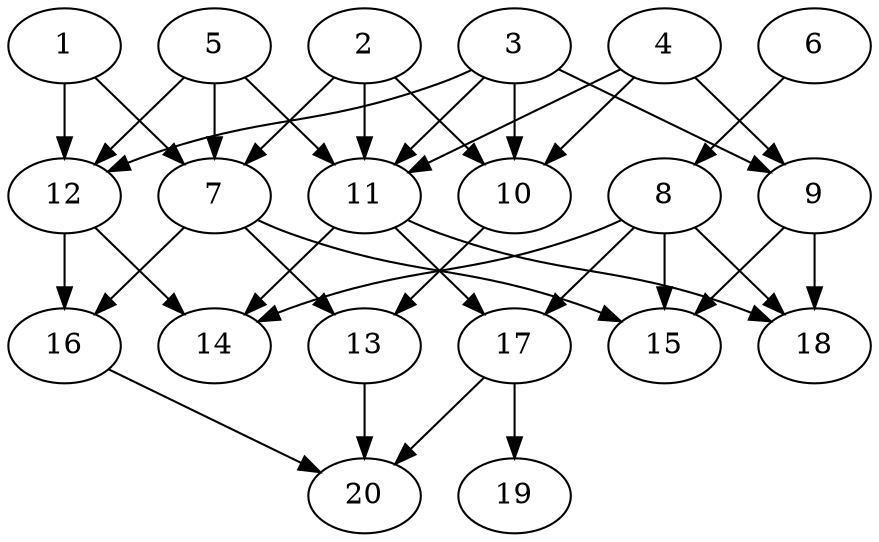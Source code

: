 // DAG automatically generated by daggen at Wed Jul 24 21:21:55 2019
// ./daggen --dot -n 20 --ccr 0.4 --fat 0.8 --regular 0.5 --density 0.6 --mindata 5242880 --maxdata 52428800 
digraph G {
  1 [size="122659840", alpha="0.02", expect_size="49063936"] 
  1 -> 7 [size ="49063936"]
  1 -> 12 [size ="49063936"]
  2 [size="19473920", alpha="0.02", expect_size="7789568"] 
  2 -> 7 [size ="7789568"]
  2 -> 10 [size ="7789568"]
  2 -> 11 [size ="7789568"]
  3 [size="31070720", alpha="0.18", expect_size="12428288"] 
  3 -> 9 [size ="12428288"]
  3 -> 10 [size ="12428288"]
  3 -> 11 [size ="12428288"]
  3 -> 12 [size ="12428288"]
  4 [size="46822400", alpha="0.11", expect_size="18728960"] 
  4 -> 9 [size ="18728960"]
  4 -> 10 [size ="18728960"]
  4 -> 11 [size ="18728960"]
  5 [size="28584960", alpha="0.18", expect_size="11433984"] 
  5 -> 7 [size ="11433984"]
  5 -> 11 [size ="11433984"]
  5 -> 12 [size ="11433984"]
  6 [size="43228160", alpha="0.08", expect_size="17291264"] 
  6 -> 8 [size ="17291264"]
  7 [size="62031360", alpha="0.01", expect_size="24812544"] 
  7 -> 13 [size ="24812544"]
  7 -> 15 [size ="24812544"]
  7 -> 16 [size ="24812544"]
  8 [size="56629760", alpha="0.14", expect_size="22651904"] 
  8 -> 14 [size ="22651904"]
  8 -> 15 [size ="22651904"]
  8 -> 17 [size ="22651904"]
  8 -> 18 [size ="22651904"]
  9 [size="32386560", alpha="0.04", expect_size="12954624"] 
  9 -> 15 [size ="12954624"]
  9 -> 18 [size ="12954624"]
  10 [size="47682560", alpha="0.08", expect_size="19073024"] 
  10 -> 13 [size ="19073024"]
  11 [size="65907200", alpha="0.10", expect_size="26362880"] 
  11 -> 14 [size ="26362880"]
  11 -> 17 [size ="26362880"]
  11 -> 18 [size ="26362880"]
  12 [size="75292160", alpha="0.05", expect_size="30116864"] 
  12 -> 14 [size ="30116864"]
  12 -> 16 [size ="30116864"]
  13 [size="85747200", alpha="0.12", expect_size="34298880"] 
  13 -> 20 [size ="34298880"]
  14 [size="75184640", alpha="0.16", expect_size="30073856"] 
  15 [size="22297600", alpha="0.10", expect_size="8919040"] 
  16 [size="125729280", alpha="0.04", expect_size="50291712"] 
  16 -> 20 [size ="50291712"]
  17 [size="56084480", alpha="0.18", expect_size="22433792"] 
  17 -> 19 [size ="22433792"]
  17 -> 20 [size ="22433792"]
  18 [size="60359680", alpha="0.16", expect_size="24143872"] 
  19 [size="24391680", alpha="0.15", expect_size="9756672"] 
  20 [size="50424320", alpha="0.17", expect_size="20169728"] 
}
